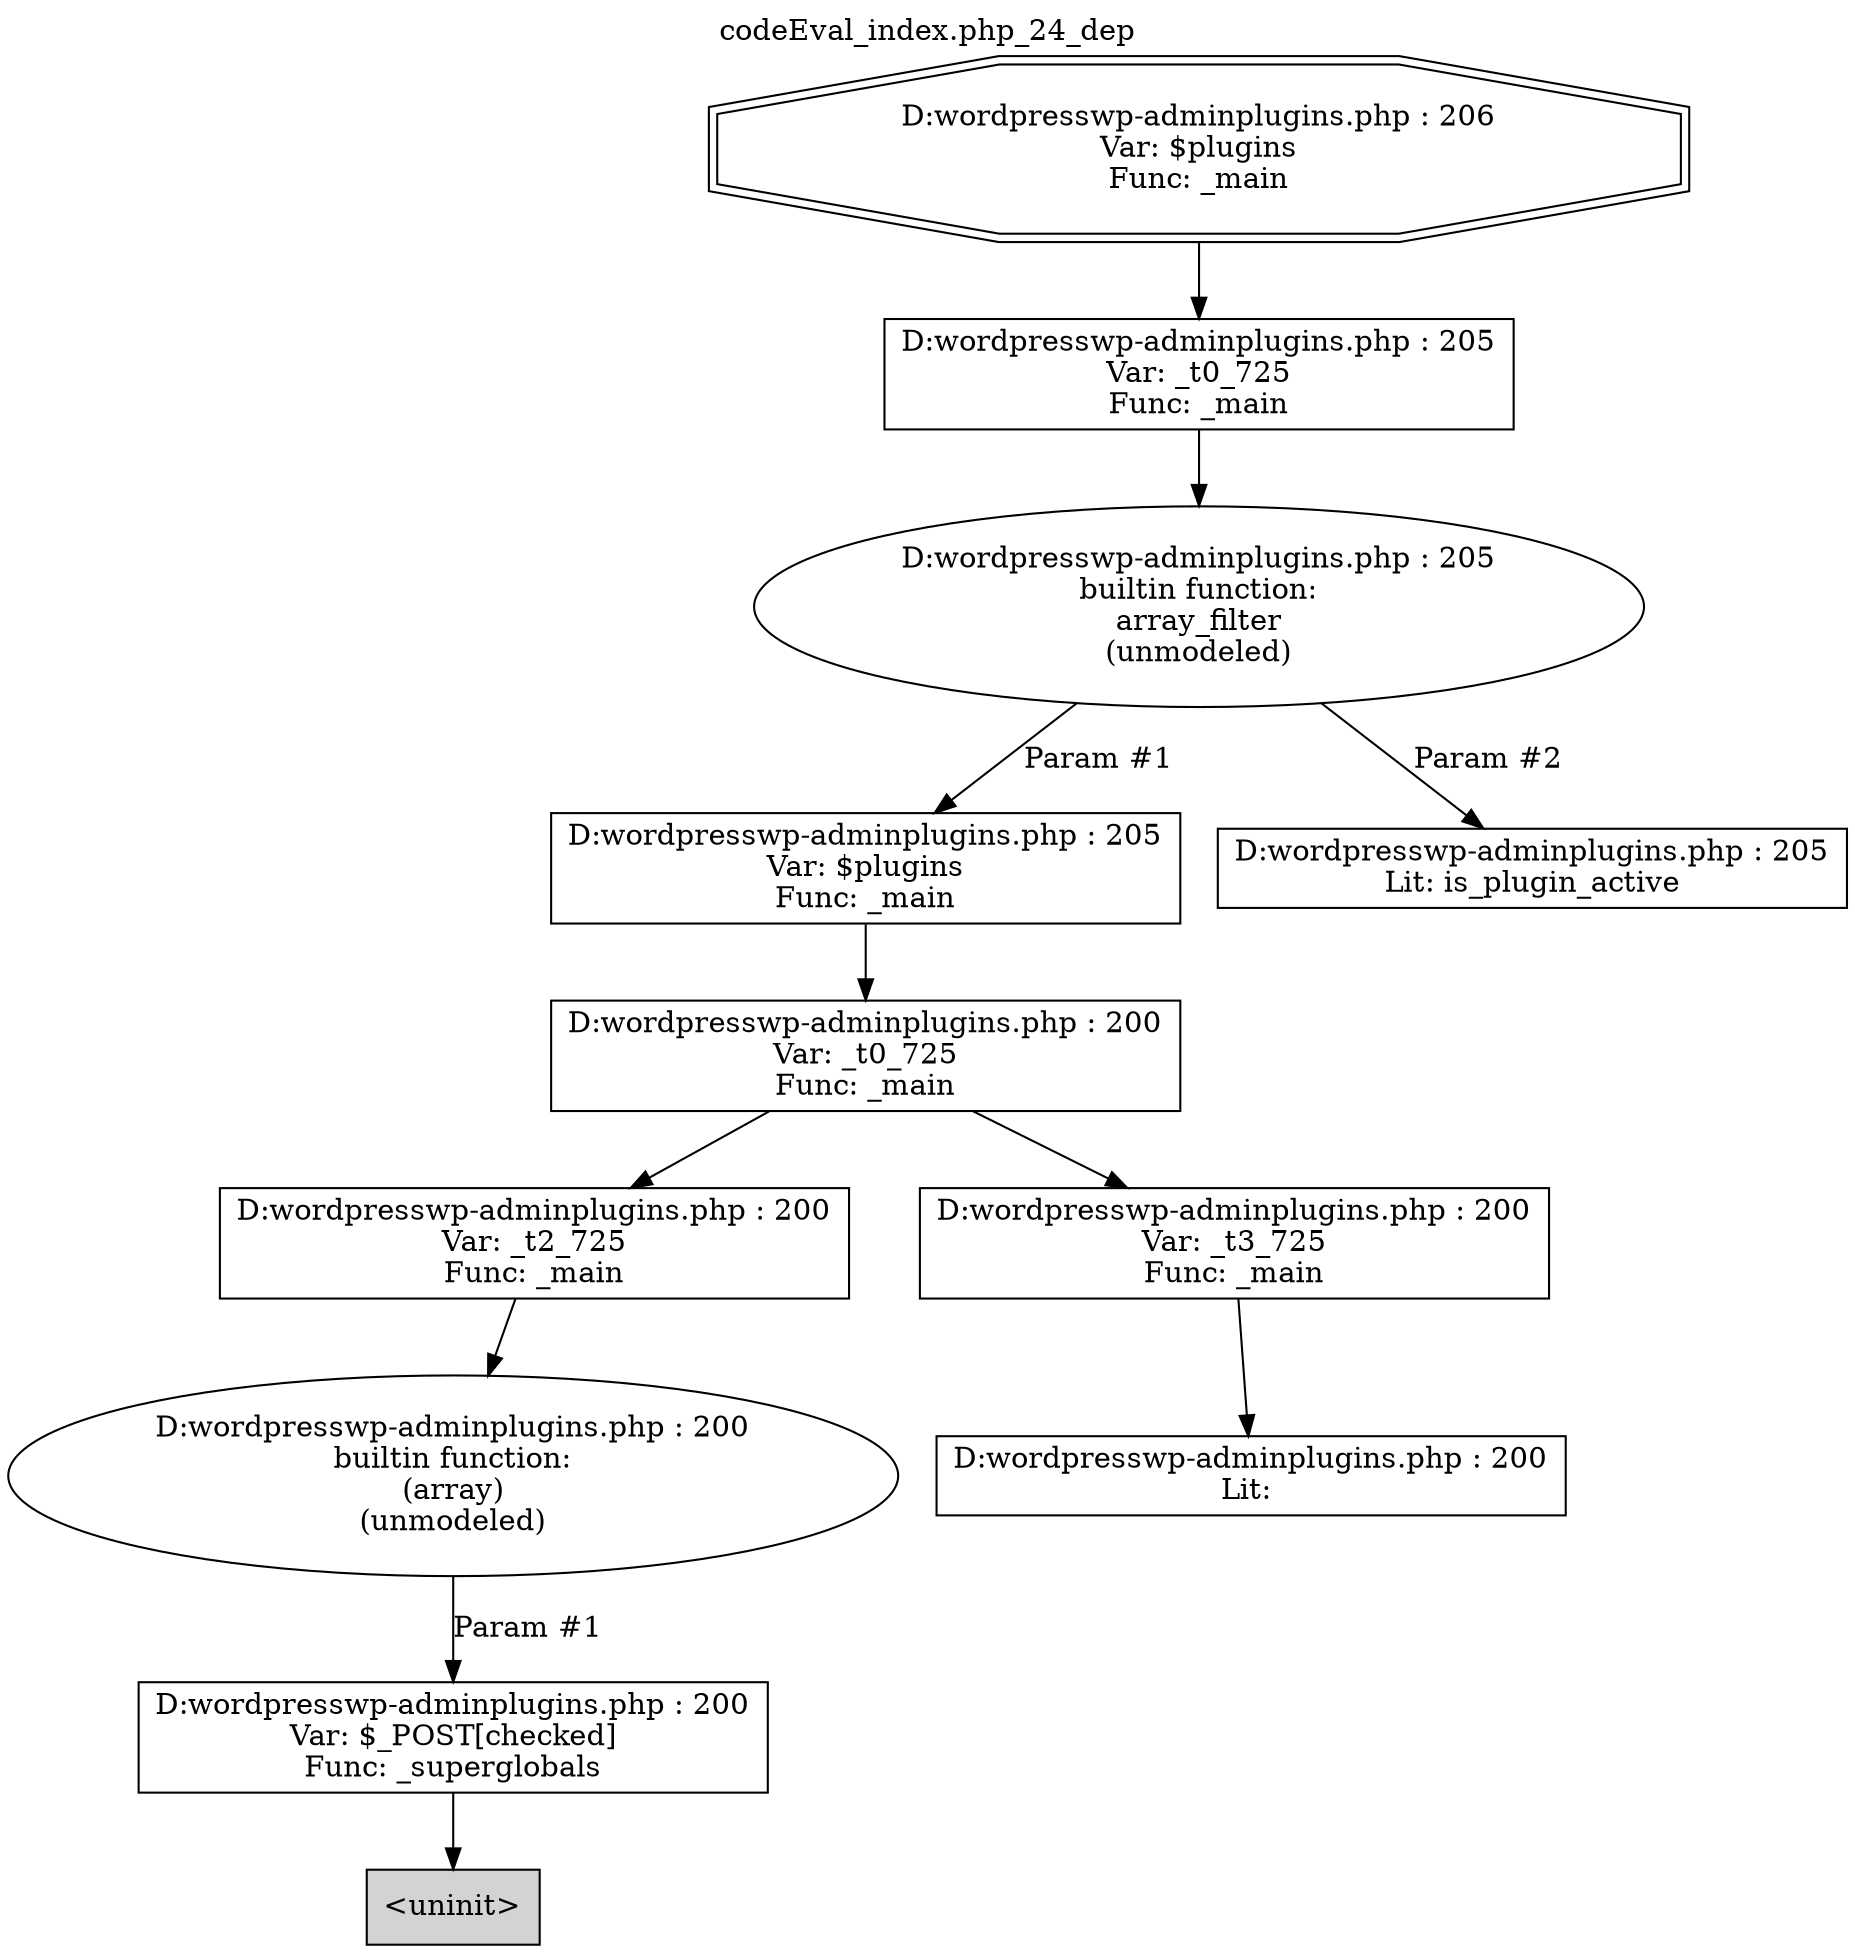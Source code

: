 digraph cfg {
  label="codeEval_index.php_24_dep";
  labelloc=t;
  n1 [shape=doubleoctagon, label="D:\wordpress\wp-admin\plugins.php : 206\nVar: $plugins\nFunc: _main\n"];
  n2 [shape=box, label="D:\wordpress\wp-admin\plugins.php : 205\nVar: _t0_725\nFunc: _main\n"];
  n3 [shape=ellipse, label="D:\wordpress\wp-admin\plugins.php : 205\nbuiltin function:\narray_filter\n(unmodeled)\n"];
  n4 [shape=box, label="D:\wordpress\wp-admin\plugins.php : 205\nVar: $plugins\nFunc: _main\n"];
  n5 [shape=box, label="D:\wordpress\wp-admin\plugins.php : 200\nVar: _t0_725\nFunc: _main\n"];
  n6 [shape=box, label="D:\wordpress\wp-admin\plugins.php : 200\nVar: _t2_725\nFunc: _main\n"];
  n7 [shape=ellipse, label="D:\wordpress\wp-admin\plugins.php : 200\nbuiltin function:\n(array)\n(unmodeled)\n"];
  n8 [shape=box, label="D:\wordpress\wp-admin\plugins.php : 200\nVar: $_POST[checked]\nFunc: _superglobals\n"];
  n9 [shape=box, label="<uninit>",style=filled];
  n10 [shape=box, label="D:\wordpress\wp-admin\plugins.php : 200\nVar: _t3_725\nFunc: _main\n"];
  n11 [shape=box, label="D:\wordpress\wp-admin\plugins.php : 200\nLit: \n"];
  n12 [shape=box, label="D:\wordpress\wp-admin\plugins.php : 205\nLit: is_plugin_active\n"];
  n2 -> n3;
  n6 -> n7;
  n8 -> n9;
  n7 -> n8[label="Param #1"];
  n5 -> n6;
  n5 -> n10;
  n10 -> n11;
  n4 -> n5;
  n3 -> n4[label="Param #1"];
  n3 -> n12[label="Param #2"];
  n1 -> n2;
}
